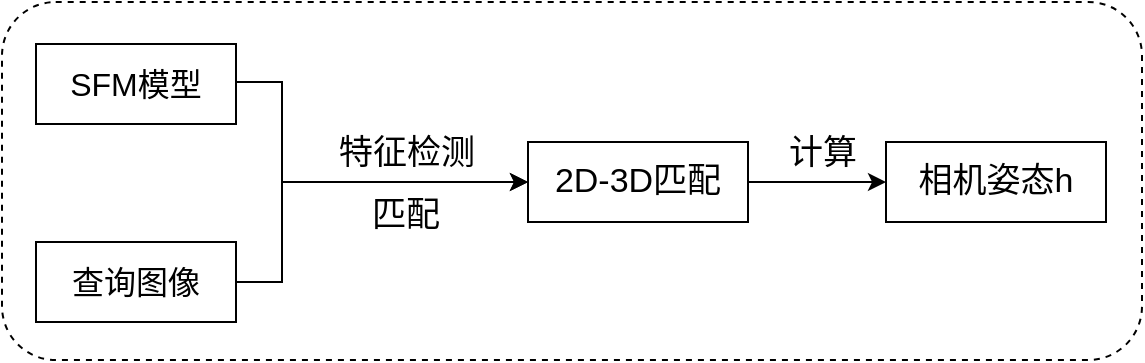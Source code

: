 <mxfile version="14.6.12" type="github">
  <diagram id="m8zz0puxF1gvySBvh5NS" name="Page-1">
    <mxGraphModel dx="1422" dy="706" grid="1" gridSize="10" guides="1" tooltips="1" connect="1" arrows="1" fold="1" page="1" pageScale="1" pageWidth="827" pageHeight="1169" math="0" shadow="0">
      <root>
        <mxCell id="0" />
        <mxCell id="1" parent="0" />
        <mxCell id="tORH18pve_F1iOog1Cyv-1" value="" style="rounded=1;whiteSpace=wrap;html=1;fillColor=none;dashed=1;" vertex="1" parent="1">
          <mxGeometry x="90" y="370" width="570" height="179" as="geometry" />
        </mxCell>
        <mxCell id="tORH18pve_F1iOog1Cyv-3" style="edgeStyle=orthogonalEdgeStyle;rounded=0;orthogonalLoop=1;jettySize=auto;html=1;exitX=1;exitY=0.5;exitDx=0;exitDy=0;entryX=0;entryY=0.5;entryDx=0;entryDy=0;" edge="1" parent="1" target="tORH18pve_F1iOog1Cyv-8">
          <mxGeometry relative="1" as="geometry">
            <mxPoint x="270" y="500" as="targetPoint" />
            <mxPoint x="190" y="412.5" as="sourcePoint" />
            <Array as="points">
              <mxPoint x="230" y="410" />
              <mxPoint x="230" y="460" />
            </Array>
          </mxGeometry>
        </mxCell>
        <mxCell id="tORH18pve_F1iOog1Cyv-4" style="edgeStyle=orthogonalEdgeStyle;rounded=0;orthogonalLoop=1;jettySize=auto;html=1;entryX=0;entryY=0.5;entryDx=0;entryDy=0;" edge="1" parent="1" source="tORH18pve_F1iOog1Cyv-5" target="tORH18pve_F1iOog1Cyv-8">
          <mxGeometry relative="1" as="geometry">
            <Array as="points">
              <mxPoint x="230" y="510" />
              <mxPoint x="230" y="460" />
            </Array>
          </mxGeometry>
        </mxCell>
        <mxCell id="tORH18pve_F1iOog1Cyv-5" value="&lt;font style=&quot;font-size: 16px&quot;&gt;查询图像&lt;/font&gt;" style="rounded=0;whiteSpace=wrap;html=1;" vertex="1" parent="1">
          <mxGeometry x="107" y="490" width="100" height="40" as="geometry" />
        </mxCell>
        <mxCell id="tORH18pve_F1iOog1Cyv-7" style="edgeStyle=orthogonalEdgeStyle;rounded=0;orthogonalLoop=1;jettySize=auto;html=1;entryX=0;entryY=0.5;entryDx=0;entryDy=0;" edge="1" parent="1" source="tORH18pve_F1iOog1Cyv-8" target="tORH18pve_F1iOog1Cyv-9">
          <mxGeometry relative="1" as="geometry">
            <mxPoint x="630" y="480" as="targetPoint" />
          </mxGeometry>
        </mxCell>
        <mxCell id="tORH18pve_F1iOog1Cyv-8" value="&lt;font style=&quot;font-size: 17px&quot;&gt;2D-3D匹配&lt;/font&gt;" style="rounded=0;whiteSpace=wrap;html=1;" vertex="1" parent="1">
          <mxGeometry x="353" y="440" width="110" height="40" as="geometry" />
        </mxCell>
        <mxCell id="tORH18pve_F1iOog1Cyv-9" value="&lt;font style=&quot;font-size: 17px&quot;&gt;相机姿态h&lt;/font&gt;" style="rounded=0;whiteSpace=wrap;html=1;" vertex="1" parent="1">
          <mxGeometry x="532" y="440" width="110" height="40" as="geometry" />
        </mxCell>
        <mxCell id="tORH18pve_F1iOog1Cyv-10" value="&lt;font style=&quot;font-size: 17px&quot;&gt;特征检测&lt;/font&gt;" style="text;html=1;align=center;verticalAlign=middle;resizable=0;points=[];autosize=1;strokeColor=none;" vertex="1" parent="1">
          <mxGeometry x="252" y="436" width="80" height="20" as="geometry" />
        </mxCell>
        <mxCell id="tORH18pve_F1iOog1Cyv-11" value="&lt;font style=&quot;font-size: 17px&quot;&gt;计算&lt;/font&gt;" style="text;html=1;align=center;verticalAlign=middle;resizable=0;points=[];autosize=1;strokeColor=none;" vertex="1" parent="1">
          <mxGeometry x="475" y="436" width="50" height="20" as="geometry" />
        </mxCell>
        <mxCell id="tORH18pve_F1iOog1Cyv-12" value="&lt;font style=&quot;font-size: 16px&quot;&gt;SFM模型&lt;/font&gt;" style="rounded=0;whiteSpace=wrap;html=1;" vertex="1" parent="1">
          <mxGeometry x="107" y="391" width="100" height="40" as="geometry" />
        </mxCell>
        <mxCell id="tORH18pve_F1iOog1Cyv-14" value="&lt;font style=&quot;font-size: 17px&quot;&gt;匹配&lt;/font&gt;" style="text;html=1;strokeColor=none;fillColor=none;align=center;verticalAlign=middle;whiteSpace=wrap;rounded=0;" vertex="1" parent="1">
          <mxGeometry x="272" y="467" width="40" height="20" as="geometry" />
        </mxCell>
      </root>
    </mxGraphModel>
  </diagram>
</mxfile>
